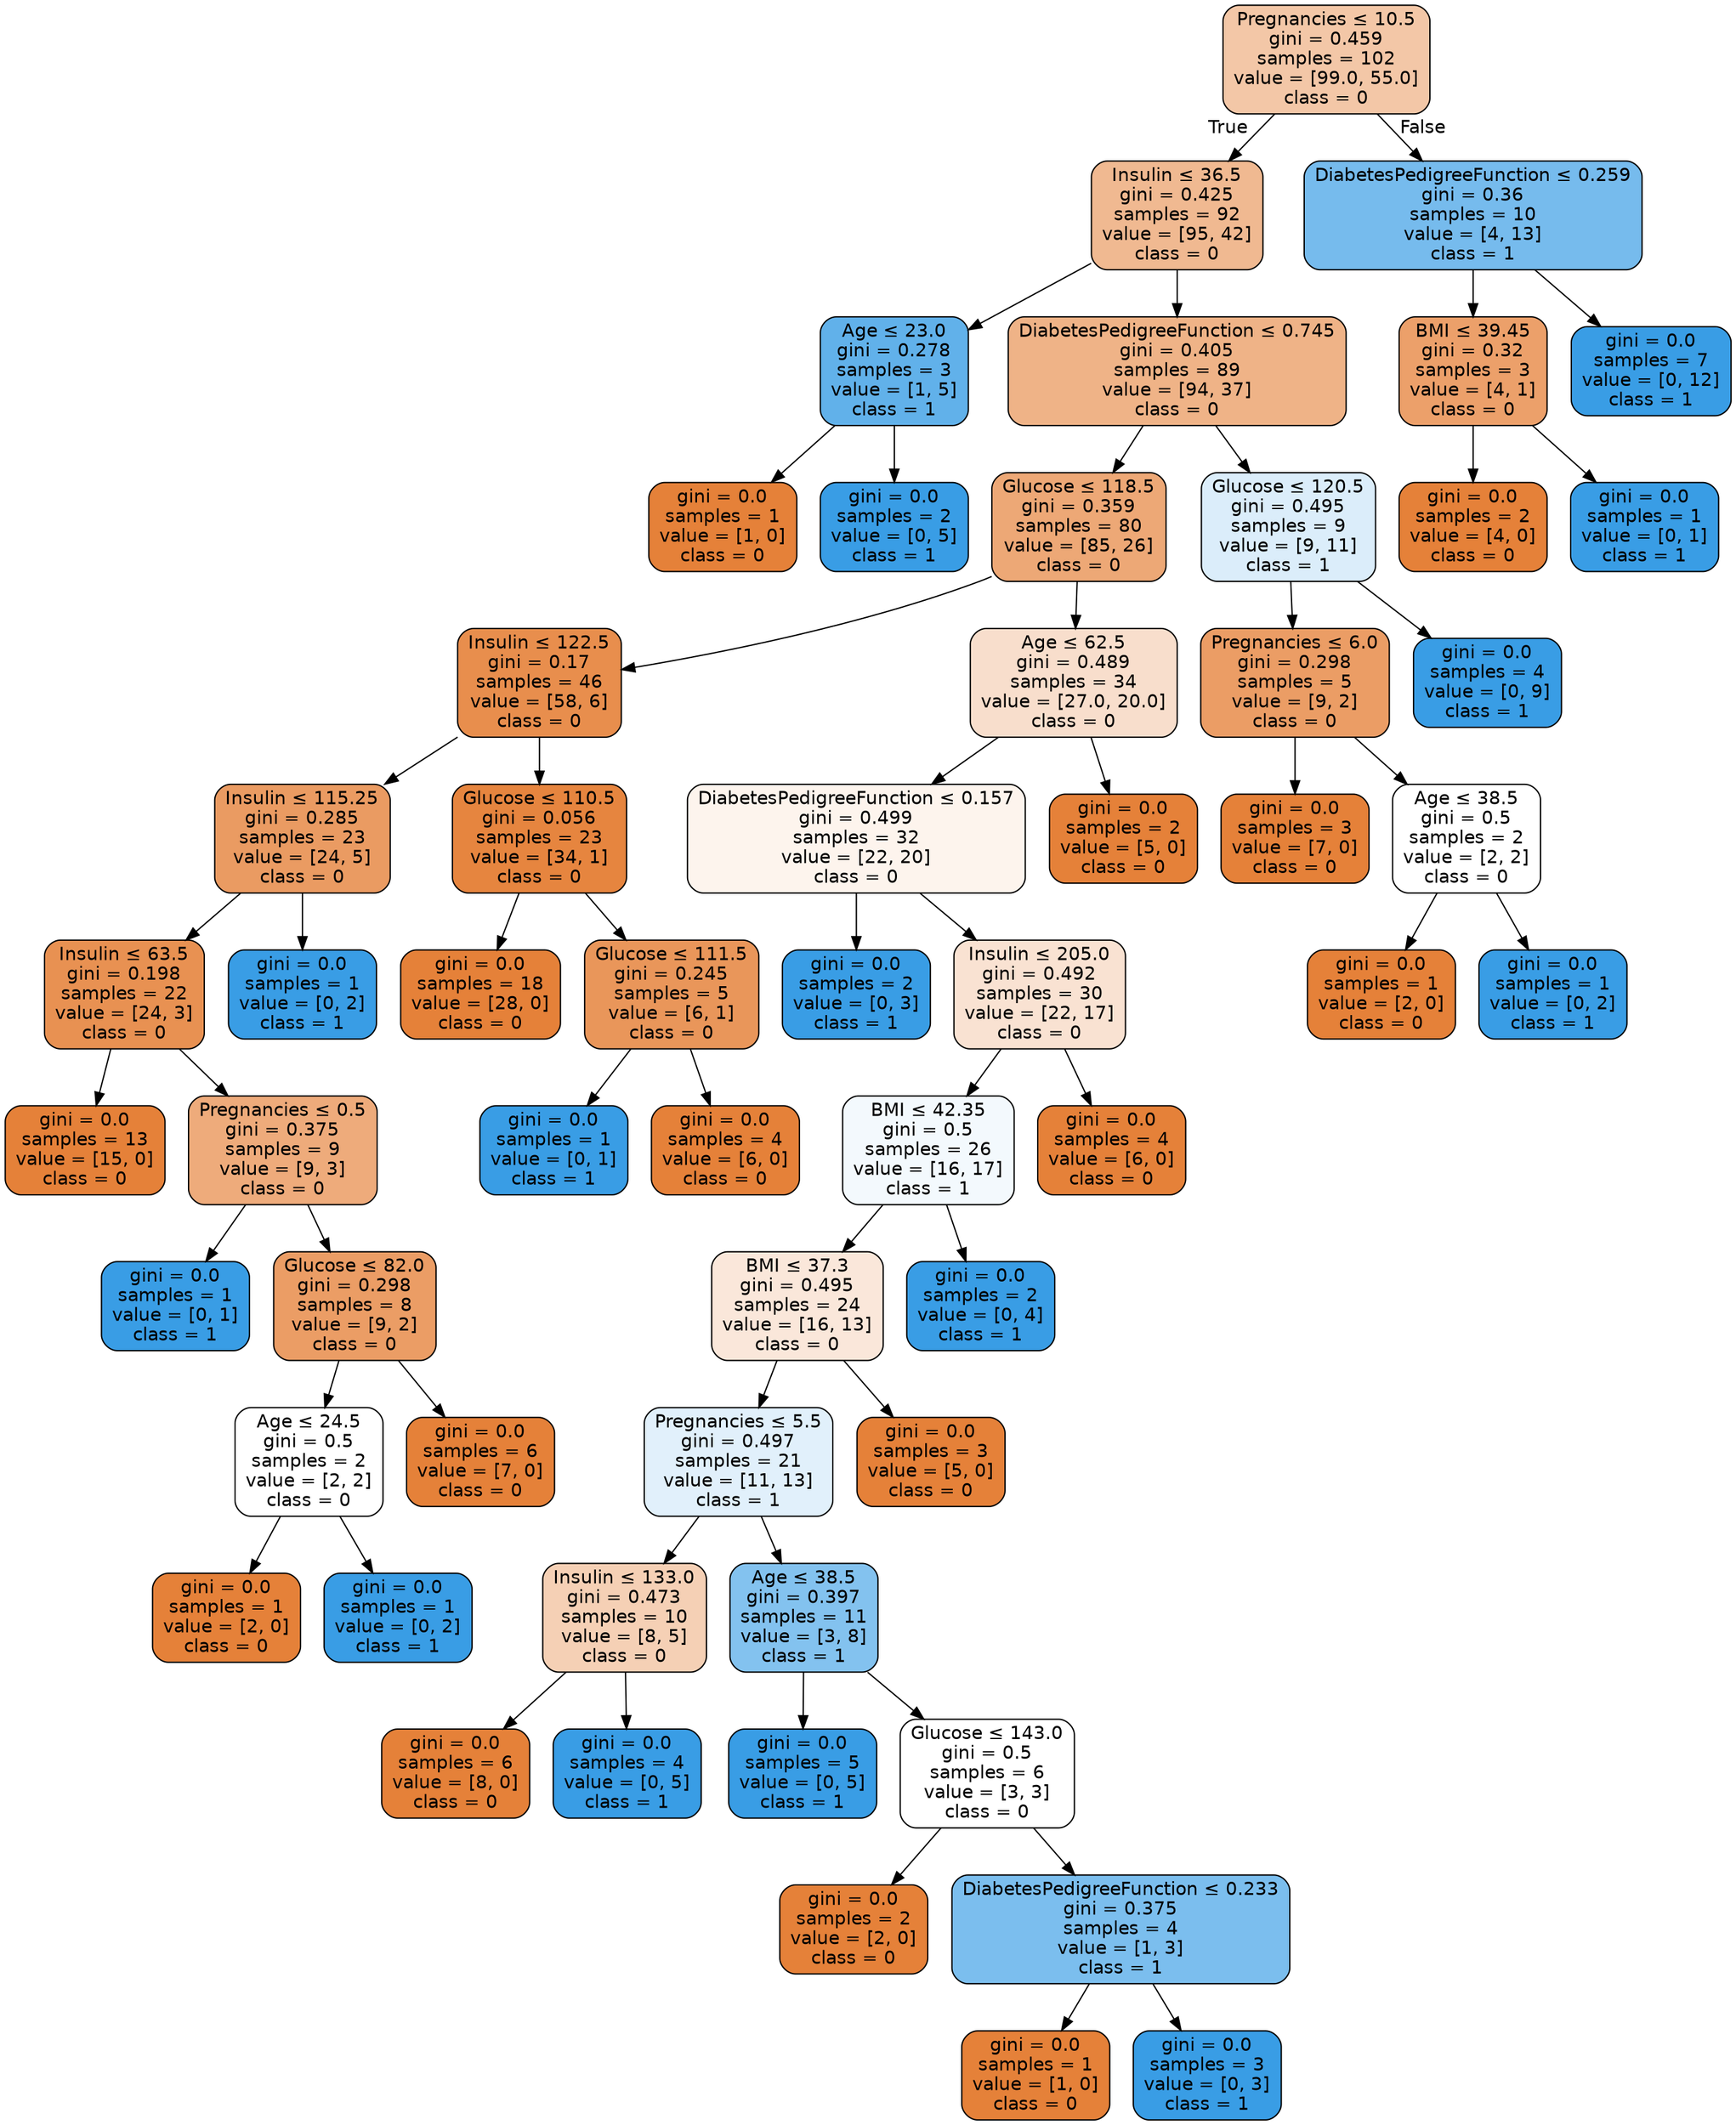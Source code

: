 digraph Tree {
node [shape=box, style="filled, rounded", color="black", fontname="helvetica"] ;
edge [fontname="helvetica"] ;
0 [label=<Pregnancies &le; 10.5<br/>gini = 0.459<br/>samples = 102<br/>value = [99.0, 55.0]<br/>class = 0>, fillcolor="#f3c7a7"] ;
1 [label=<Insulin &le; 36.5<br/>gini = 0.425<br/>samples = 92<br/>value = [95, 42]<br/>class = 0>, fillcolor="#f0b991"] ;
0 -> 1 [labeldistance=2.5, labelangle=45, headlabel="True"] ;
2 [label=<Age &le; 23.0<br/>gini = 0.278<br/>samples = 3<br/>value = [1, 5]<br/>class = 1>, fillcolor="#61b1ea"] ;
1 -> 2 ;
3 [label=<gini = 0.0<br/>samples = 1<br/>value = [1, 0]<br/>class = 0>, fillcolor="#e58139"] ;
2 -> 3 ;
4 [label=<gini = 0.0<br/>samples = 2<br/>value = [0, 5]<br/>class = 1>, fillcolor="#399de5"] ;
2 -> 4 ;
5 [label=<DiabetesPedigreeFunction &le; 0.745<br/>gini = 0.405<br/>samples = 89<br/>value = [94, 37]<br/>class = 0>, fillcolor="#efb387"] ;
1 -> 5 ;
6 [label=<Glucose &le; 118.5<br/>gini = 0.359<br/>samples = 80<br/>value = [85, 26]<br/>class = 0>, fillcolor="#eda876"] ;
5 -> 6 ;
7 [label=<Insulin &le; 122.5<br/>gini = 0.17<br/>samples = 46<br/>value = [58, 6]<br/>class = 0>, fillcolor="#e88e4d"] ;
6 -> 7 ;
8 [label=<Insulin &le; 115.25<br/>gini = 0.285<br/>samples = 23<br/>value = [24, 5]<br/>class = 0>, fillcolor="#ea9b62"] ;
7 -> 8 ;
9 [label=<Insulin &le; 63.5<br/>gini = 0.198<br/>samples = 22<br/>value = [24, 3]<br/>class = 0>, fillcolor="#e89152"] ;
8 -> 9 ;
10 [label=<gini = 0.0<br/>samples = 13<br/>value = [15, 0]<br/>class = 0>, fillcolor="#e58139"] ;
9 -> 10 ;
11 [label=<Pregnancies &le; 0.5<br/>gini = 0.375<br/>samples = 9<br/>value = [9, 3]<br/>class = 0>, fillcolor="#eeab7b"] ;
9 -> 11 ;
12 [label=<gini = 0.0<br/>samples = 1<br/>value = [0, 1]<br/>class = 1>, fillcolor="#399de5"] ;
11 -> 12 ;
13 [label=<Glucose &le; 82.0<br/>gini = 0.298<br/>samples = 8<br/>value = [9, 2]<br/>class = 0>, fillcolor="#eb9d65"] ;
11 -> 13 ;
14 [label=<Age &le; 24.5<br/>gini = 0.5<br/>samples = 2<br/>value = [2, 2]<br/>class = 0>, fillcolor="#ffffff"] ;
13 -> 14 ;
15 [label=<gini = 0.0<br/>samples = 1<br/>value = [2, 0]<br/>class = 0>, fillcolor="#e58139"] ;
14 -> 15 ;
16 [label=<gini = 0.0<br/>samples = 1<br/>value = [0, 2]<br/>class = 1>, fillcolor="#399de5"] ;
14 -> 16 ;
17 [label=<gini = 0.0<br/>samples = 6<br/>value = [7, 0]<br/>class = 0>, fillcolor="#e58139"] ;
13 -> 17 ;
18 [label=<gini = 0.0<br/>samples = 1<br/>value = [0, 2]<br/>class = 1>, fillcolor="#399de5"] ;
8 -> 18 ;
19 [label=<Glucose &le; 110.5<br/>gini = 0.056<br/>samples = 23<br/>value = [34, 1]<br/>class = 0>, fillcolor="#e6853f"] ;
7 -> 19 ;
20 [label=<gini = 0.0<br/>samples = 18<br/>value = [28, 0]<br/>class = 0>, fillcolor="#e58139"] ;
19 -> 20 ;
21 [label=<Glucose &le; 111.5<br/>gini = 0.245<br/>samples = 5<br/>value = [6, 1]<br/>class = 0>, fillcolor="#e9965a"] ;
19 -> 21 ;
22 [label=<gini = 0.0<br/>samples = 1<br/>value = [0, 1]<br/>class = 1>, fillcolor="#399de5"] ;
21 -> 22 ;
23 [label=<gini = 0.0<br/>samples = 4<br/>value = [6, 0]<br/>class = 0>, fillcolor="#e58139"] ;
21 -> 23 ;
24 [label=<Age &le; 62.5<br/>gini = 0.489<br/>samples = 34<br/>value = [27.0, 20.0]<br/>class = 0>, fillcolor="#f8decc"] ;
6 -> 24 ;
25 [label=<DiabetesPedigreeFunction &le; 0.157<br/>gini = 0.499<br/>samples = 32<br/>value = [22, 20]<br/>class = 0>, fillcolor="#fdf4ed"] ;
24 -> 25 ;
26 [label=<gini = 0.0<br/>samples = 2<br/>value = [0, 3]<br/>class = 1>, fillcolor="#399de5"] ;
25 -> 26 ;
27 [label=<Insulin &le; 205.0<br/>gini = 0.492<br/>samples = 30<br/>value = [22, 17]<br/>class = 0>, fillcolor="#f9e2d2"] ;
25 -> 27 ;
28 [label=<BMI &le; 42.35<br/>gini = 0.5<br/>samples = 26<br/>value = [16, 17]<br/>class = 1>, fillcolor="#f3f9fd"] ;
27 -> 28 ;
29 [label=<BMI &le; 37.3<br/>gini = 0.495<br/>samples = 24<br/>value = [16, 13]<br/>class = 0>, fillcolor="#fae7da"] ;
28 -> 29 ;
30 [label=<Pregnancies &le; 5.5<br/>gini = 0.497<br/>samples = 21<br/>value = [11, 13]<br/>class = 1>, fillcolor="#e1f0fb"] ;
29 -> 30 ;
31 [label=<Insulin &le; 133.0<br/>gini = 0.473<br/>samples = 10<br/>value = [8, 5]<br/>class = 0>, fillcolor="#f5d0b5"] ;
30 -> 31 ;
32 [label=<gini = 0.0<br/>samples = 6<br/>value = [8, 0]<br/>class = 0>, fillcolor="#e58139"] ;
31 -> 32 ;
33 [label=<gini = 0.0<br/>samples = 4<br/>value = [0, 5]<br/>class = 1>, fillcolor="#399de5"] ;
31 -> 33 ;
34 [label=<Age &le; 38.5<br/>gini = 0.397<br/>samples = 11<br/>value = [3, 8]<br/>class = 1>, fillcolor="#83c2ef"] ;
30 -> 34 ;
35 [label=<gini = 0.0<br/>samples = 5<br/>value = [0, 5]<br/>class = 1>, fillcolor="#399de5"] ;
34 -> 35 ;
36 [label=<Glucose &le; 143.0<br/>gini = 0.5<br/>samples = 6<br/>value = [3, 3]<br/>class = 0>, fillcolor="#ffffff"] ;
34 -> 36 ;
37 [label=<gini = 0.0<br/>samples = 2<br/>value = [2, 0]<br/>class = 0>, fillcolor="#e58139"] ;
36 -> 37 ;
38 [label=<DiabetesPedigreeFunction &le; 0.233<br/>gini = 0.375<br/>samples = 4<br/>value = [1, 3]<br/>class = 1>, fillcolor="#7bbeee"] ;
36 -> 38 ;
39 [label=<gini = 0.0<br/>samples = 1<br/>value = [1, 0]<br/>class = 0>, fillcolor="#e58139"] ;
38 -> 39 ;
40 [label=<gini = 0.0<br/>samples = 3<br/>value = [0, 3]<br/>class = 1>, fillcolor="#399de5"] ;
38 -> 40 ;
41 [label=<gini = 0.0<br/>samples = 3<br/>value = [5, 0]<br/>class = 0>, fillcolor="#e58139"] ;
29 -> 41 ;
42 [label=<gini = 0.0<br/>samples = 2<br/>value = [0, 4]<br/>class = 1>, fillcolor="#399de5"] ;
28 -> 42 ;
43 [label=<gini = 0.0<br/>samples = 4<br/>value = [6, 0]<br/>class = 0>, fillcolor="#e58139"] ;
27 -> 43 ;
44 [label=<gini = 0.0<br/>samples = 2<br/>value = [5, 0]<br/>class = 0>, fillcolor="#e58139"] ;
24 -> 44 ;
45 [label=<Glucose &le; 120.5<br/>gini = 0.495<br/>samples = 9<br/>value = [9, 11]<br/>class = 1>, fillcolor="#dbedfa"] ;
5 -> 45 ;
46 [label=<Pregnancies &le; 6.0<br/>gini = 0.298<br/>samples = 5<br/>value = [9, 2]<br/>class = 0>, fillcolor="#eb9d65"] ;
45 -> 46 ;
47 [label=<gini = 0.0<br/>samples = 3<br/>value = [7, 0]<br/>class = 0>, fillcolor="#e58139"] ;
46 -> 47 ;
48 [label=<Age &le; 38.5<br/>gini = 0.5<br/>samples = 2<br/>value = [2, 2]<br/>class = 0>, fillcolor="#ffffff"] ;
46 -> 48 ;
49 [label=<gini = 0.0<br/>samples = 1<br/>value = [2, 0]<br/>class = 0>, fillcolor="#e58139"] ;
48 -> 49 ;
50 [label=<gini = 0.0<br/>samples = 1<br/>value = [0, 2]<br/>class = 1>, fillcolor="#399de5"] ;
48 -> 50 ;
51 [label=<gini = 0.0<br/>samples = 4<br/>value = [0, 9]<br/>class = 1>, fillcolor="#399de5"] ;
45 -> 51 ;
52 [label=<DiabetesPedigreeFunction &le; 0.259<br/>gini = 0.36<br/>samples = 10<br/>value = [4, 13]<br/>class = 1>, fillcolor="#76bbed"] ;
0 -> 52 [labeldistance=2.5, labelangle=-45, headlabel="False"] ;
53 [label=<BMI &le; 39.45<br/>gini = 0.32<br/>samples = 3<br/>value = [4, 1]<br/>class = 0>, fillcolor="#eca06a"] ;
52 -> 53 ;
54 [label=<gini = 0.0<br/>samples = 2<br/>value = [4, 0]<br/>class = 0>, fillcolor="#e58139"] ;
53 -> 54 ;
55 [label=<gini = 0.0<br/>samples = 1<br/>value = [0, 1]<br/>class = 1>, fillcolor="#399de5"] ;
53 -> 55 ;
56 [label=<gini = 0.0<br/>samples = 7<br/>value = [0, 12]<br/>class = 1>, fillcolor="#399de5"] ;
52 -> 56 ;
}